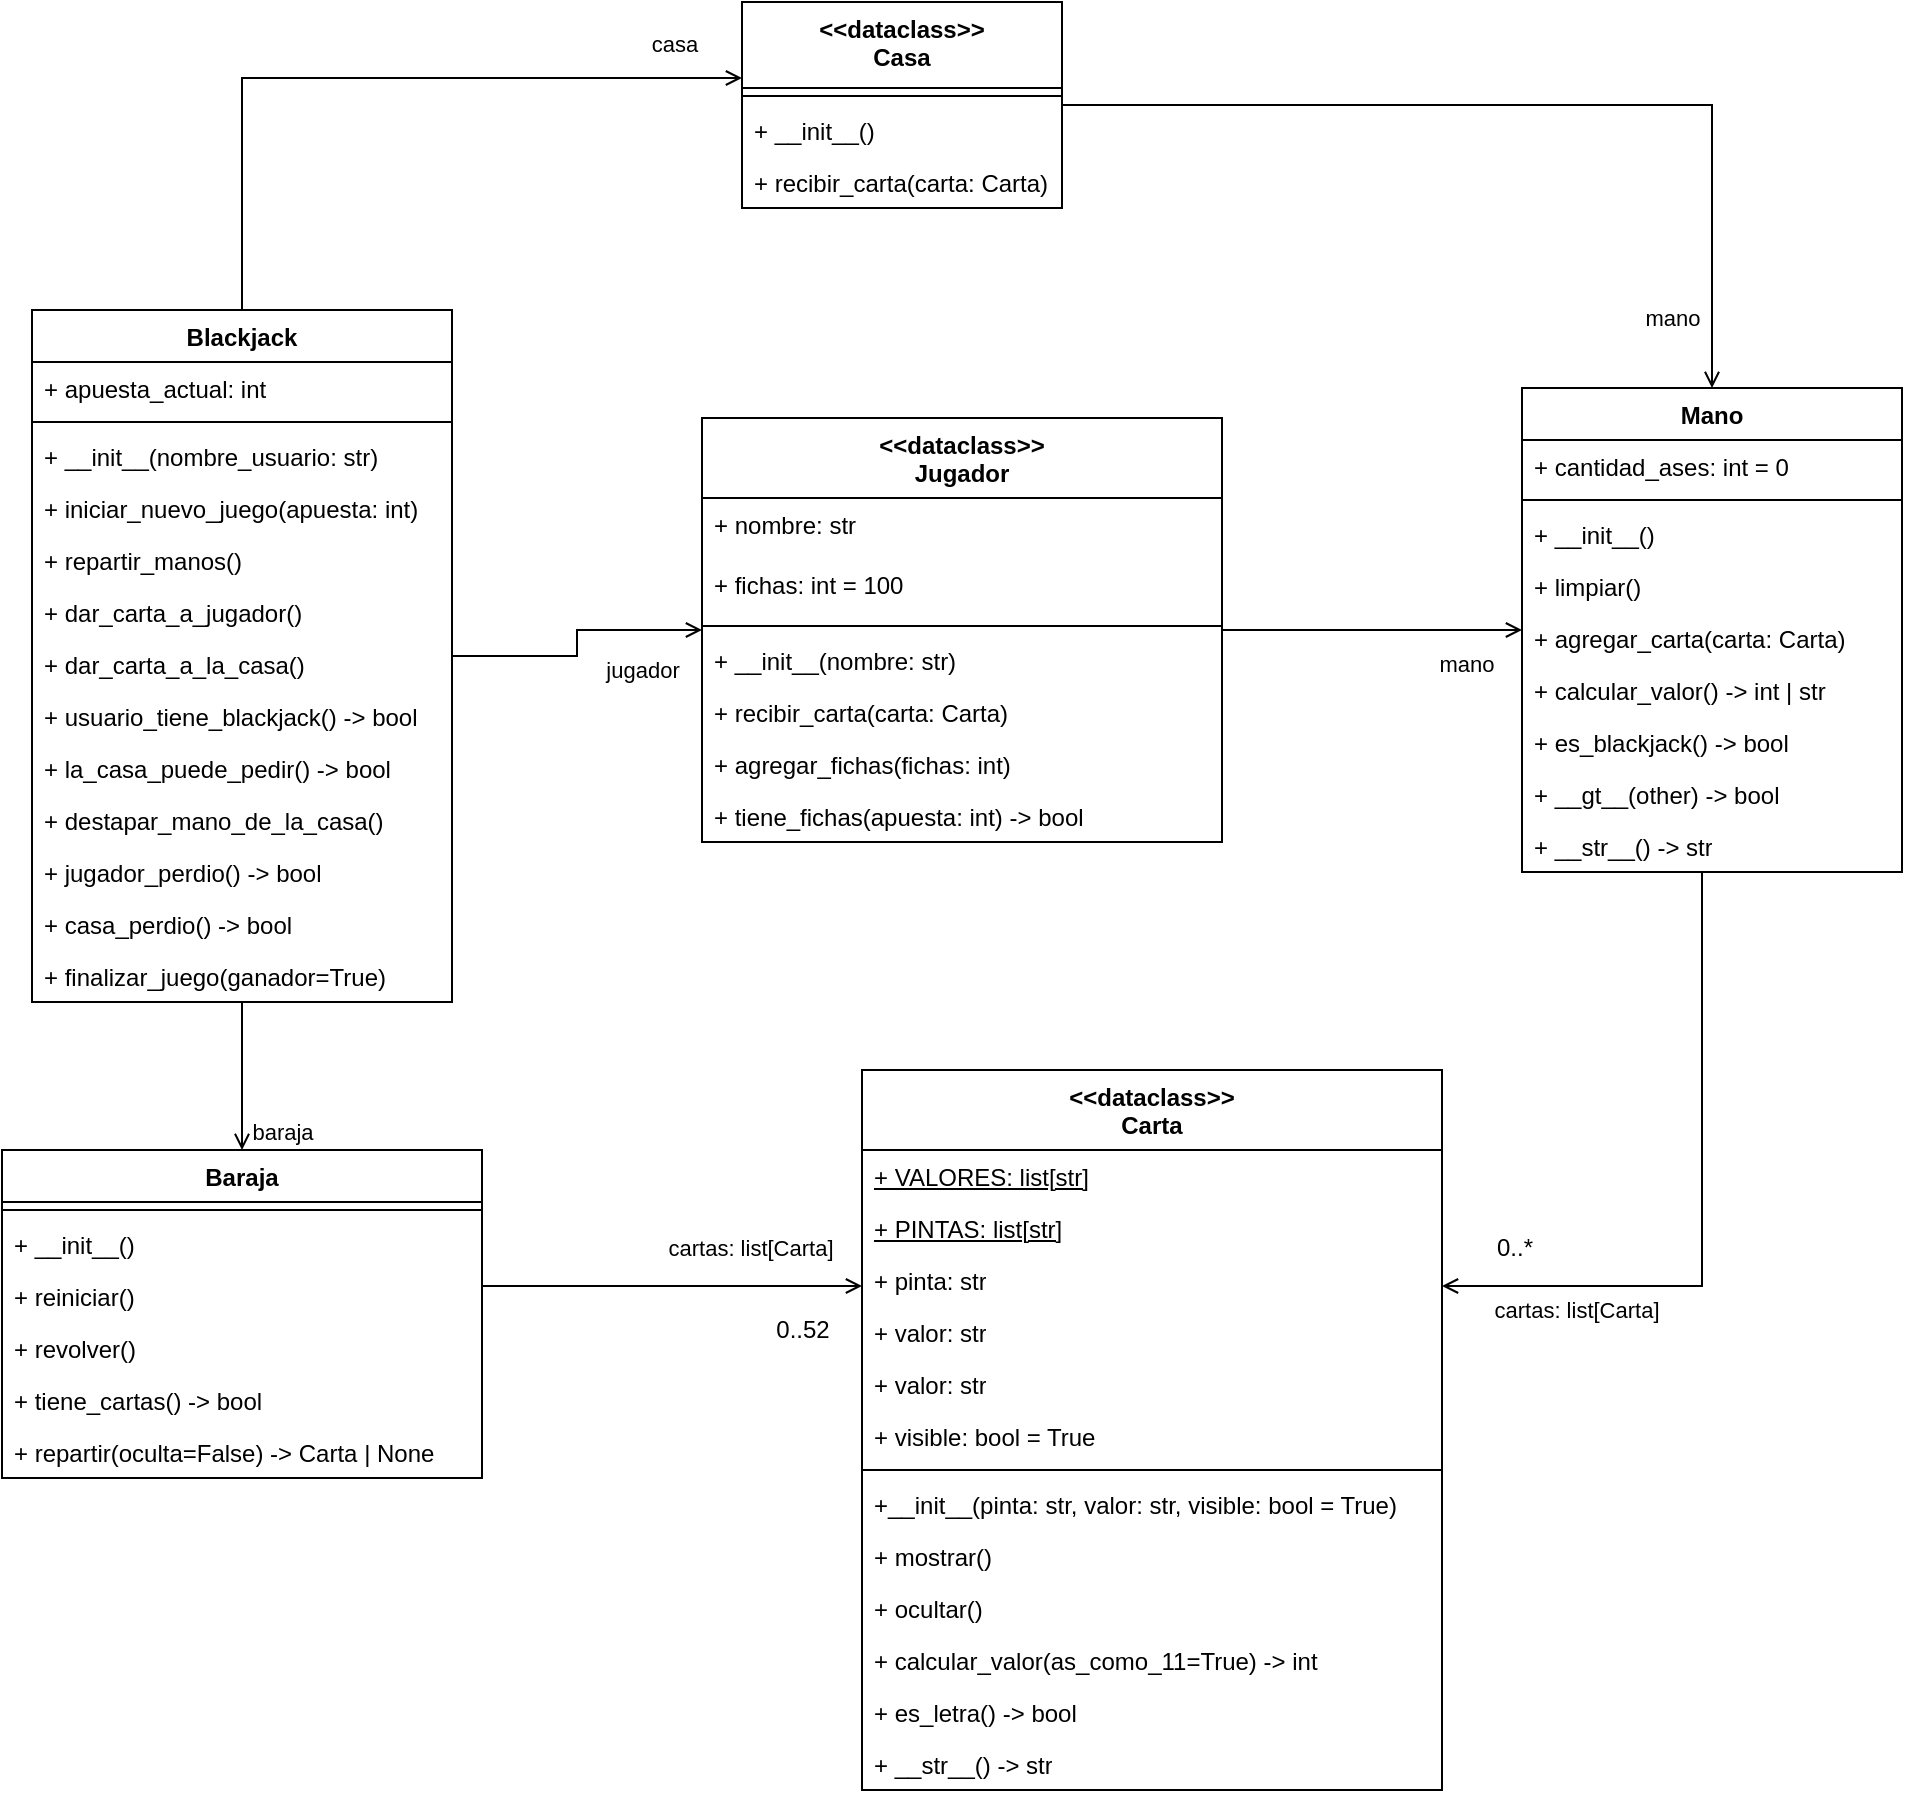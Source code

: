 <mxfile version="24.2.5" type="device">
  <diagram name="Página-1" id="NnsbypqBzd6G9GlHqCZR">
    <mxGraphModel dx="880" dy="434" grid="1" gridSize="10" guides="1" tooltips="1" connect="1" arrows="1" fold="1" page="1" pageScale="1" pageWidth="827" pageHeight="1169" math="0" shadow="0">
      <root>
        <mxCell id="0" />
        <mxCell id="1" parent="0" />
        <mxCell id="jDnyElf0SaKLWcMf6ee6-29" style="edgeStyle=orthogonalEdgeStyle;rounded=0;orthogonalLoop=1;jettySize=auto;html=1;endArrow=open;endFill=0;" parent="1" source="jDnyElf0SaKLWcMf6ee6-1" target="jDnyElf0SaKLWcMf6ee6-21" edge="1">
          <mxGeometry relative="1" as="geometry">
            <Array as="points">
              <mxPoint x="120" y="584" />
            </Array>
            <mxPoint x="360" y="610" as="targetPoint" />
          </mxGeometry>
        </mxCell>
        <mxCell id="jDnyElf0SaKLWcMf6ee6-43" value="casa" style="edgeLabel;html=1;align=center;verticalAlign=middle;resizable=0;points=[];" parent="jDnyElf0SaKLWcMf6ee6-29" vertex="1" connectable="0">
          <mxGeometry x="0.817" y="-1" relative="1" as="geometry">
            <mxPoint x="-1" y="-18" as="offset" />
          </mxGeometry>
        </mxCell>
        <mxCell id="jDnyElf0SaKLWcMf6ee6-30" style="edgeStyle=orthogonalEdgeStyle;rounded=0;orthogonalLoop=1;jettySize=auto;html=1;endArrow=open;endFill=0;" parent="1" source="jDnyElf0SaKLWcMf6ee6-1" target="jDnyElf0SaKLWcMf6ee6-5" edge="1">
          <mxGeometry relative="1" as="geometry" />
        </mxCell>
        <mxCell id="jDnyElf0SaKLWcMf6ee6-44" value="baraja" style="edgeLabel;html=1;align=center;verticalAlign=middle;resizable=0;points=[];" parent="jDnyElf0SaKLWcMf6ee6-30" vertex="1" connectable="0">
          <mxGeometry x="0.75" y="1" relative="1" as="geometry">
            <mxPoint x="19" as="offset" />
          </mxGeometry>
        </mxCell>
        <mxCell id="jDnyElf0SaKLWcMf6ee6-1" value="Blackjack" style="swimlane;fontStyle=1;align=center;verticalAlign=top;childLayout=stackLayout;horizontal=1;startSize=26;horizontalStack=0;resizeParent=1;resizeParentMax=0;resizeLast=0;collapsible=1;marginBottom=0;whiteSpace=wrap;html=1;" parent="1" vertex="1">
          <mxGeometry x="15" y="700" width="210" height="346" as="geometry" />
        </mxCell>
        <mxCell id="9VDKjk9aQQ7snorqVcyo-3" value="+ apuesta_actual: int" style="text;strokeColor=none;fillColor=none;align=left;verticalAlign=top;spacingLeft=4;spacingRight=4;overflow=hidden;rotatable=0;points=[[0,0.5],[1,0.5]];portConstraint=eastwest;whiteSpace=wrap;html=1;" vertex="1" parent="jDnyElf0SaKLWcMf6ee6-1">
          <mxGeometry y="26" width="210" height="26" as="geometry" />
        </mxCell>
        <mxCell id="jDnyElf0SaKLWcMf6ee6-3" value="" style="line;strokeWidth=1;fillColor=none;align=left;verticalAlign=middle;spacingTop=-1;spacingLeft=3;spacingRight=3;rotatable=0;labelPosition=right;points=[];portConstraint=eastwest;strokeColor=inherit;" parent="jDnyElf0SaKLWcMf6ee6-1" vertex="1">
          <mxGeometry y="52" width="210" height="8" as="geometry" />
        </mxCell>
        <mxCell id="9VDKjk9aQQ7snorqVcyo-6" value="+ __init__(nombre_usuario: str)" style="text;strokeColor=none;fillColor=none;align=left;verticalAlign=top;spacingLeft=4;spacingRight=4;overflow=hidden;rotatable=0;points=[[0,0.5],[1,0.5]];portConstraint=eastwest;whiteSpace=wrap;html=1;" vertex="1" parent="jDnyElf0SaKLWcMf6ee6-1">
          <mxGeometry y="60" width="210" height="26" as="geometry" />
        </mxCell>
        <mxCell id="pi4fLbRNom2jW7guezKN-27" value="+ iniciar_nuevo_juego(apuesta: int)" style="text;strokeColor=none;fillColor=none;align=left;verticalAlign=top;spacingLeft=4;spacingRight=4;overflow=hidden;rotatable=0;points=[[0,0.5],[1,0.5]];portConstraint=eastwest;whiteSpace=wrap;html=1;" parent="jDnyElf0SaKLWcMf6ee6-1" vertex="1">
          <mxGeometry y="86" width="210" height="26" as="geometry" />
        </mxCell>
        <mxCell id="pi4fLbRNom2jW7guezKN-28" value="+ repartir_manos()" style="text;strokeColor=none;fillColor=none;align=left;verticalAlign=top;spacingLeft=4;spacingRight=4;overflow=hidden;rotatable=0;points=[[0,0.5],[1,0.5]];portConstraint=eastwest;whiteSpace=wrap;html=1;" parent="jDnyElf0SaKLWcMf6ee6-1" vertex="1">
          <mxGeometry y="112" width="210" height="26" as="geometry" />
        </mxCell>
        <mxCell id="pi4fLbRNom2jW7guezKN-29" value="+ dar_carta_a_jugador()" style="text;strokeColor=none;fillColor=none;align=left;verticalAlign=top;spacingLeft=4;spacingRight=4;overflow=hidden;rotatable=0;points=[[0,0.5],[1,0.5]];portConstraint=eastwest;whiteSpace=wrap;html=1;" parent="jDnyElf0SaKLWcMf6ee6-1" vertex="1">
          <mxGeometry y="138" width="210" height="26" as="geometry" />
        </mxCell>
        <mxCell id="pi4fLbRNom2jW7guezKN-30" value="+ dar_carta_a_la_casa()" style="text;strokeColor=none;fillColor=none;align=left;verticalAlign=top;spacingLeft=4;spacingRight=4;overflow=hidden;rotatable=0;points=[[0,0.5],[1,0.5]];portConstraint=eastwest;whiteSpace=wrap;html=1;" parent="jDnyElf0SaKLWcMf6ee6-1" vertex="1">
          <mxGeometry y="164" width="210" height="26" as="geometry" />
        </mxCell>
        <mxCell id="pi4fLbRNom2jW7guezKN-31" value="+ usuario_tiene_blackjack() -&amp;gt; bool" style="text;strokeColor=none;fillColor=none;align=left;verticalAlign=top;spacingLeft=4;spacingRight=4;overflow=hidden;rotatable=0;points=[[0,0.5],[1,0.5]];portConstraint=eastwest;whiteSpace=wrap;html=1;" parent="jDnyElf0SaKLWcMf6ee6-1" vertex="1">
          <mxGeometry y="190" width="210" height="26" as="geometry" />
        </mxCell>
        <mxCell id="pi4fLbRNom2jW7guezKN-32" value="+ la_casa_puede_pedir() -&amp;gt; bool" style="text;strokeColor=none;fillColor=none;align=left;verticalAlign=top;spacingLeft=4;spacingRight=4;overflow=hidden;rotatable=0;points=[[0,0.5],[1,0.5]];portConstraint=eastwest;whiteSpace=wrap;html=1;" parent="jDnyElf0SaKLWcMf6ee6-1" vertex="1">
          <mxGeometry y="216" width="210" height="26" as="geometry" />
        </mxCell>
        <mxCell id="pi4fLbRNom2jW7guezKN-33" value="+ destapar_mano_de_la_casa()" style="text;strokeColor=none;fillColor=none;align=left;verticalAlign=top;spacingLeft=4;spacingRight=4;overflow=hidden;rotatable=0;points=[[0,0.5],[1,0.5]];portConstraint=eastwest;whiteSpace=wrap;html=1;" parent="jDnyElf0SaKLWcMf6ee6-1" vertex="1">
          <mxGeometry y="242" width="210" height="26" as="geometry" />
        </mxCell>
        <mxCell id="pi4fLbRNom2jW7guezKN-34" value="+ jugador_perdio() -&amp;gt; bool" style="text;strokeColor=none;fillColor=none;align=left;verticalAlign=top;spacingLeft=4;spacingRight=4;overflow=hidden;rotatable=0;points=[[0,0.5],[1,0.5]];portConstraint=eastwest;whiteSpace=wrap;html=1;" parent="jDnyElf0SaKLWcMf6ee6-1" vertex="1">
          <mxGeometry y="268" width="210" height="26" as="geometry" />
        </mxCell>
        <mxCell id="pi4fLbRNom2jW7guezKN-35" value="+ casa_perdio() -&amp;gt; bool" style="text;strokeColor=none;fillColor=none;align=left;verticalAlign=top;spacingLeft=4;spacingRight=4;overflow=hidden;rotatable=0;points=[[0,0.5],[1,0.5]];portConstraint=eastwest;whiteSpace=wrap;html=1;" parent="jDnyElf0SaKLWcMf6ee6-1" vertex="1">
          <mxGeometry y="294" width="210" height="26" as="geometry" />
        </mxCell>
        <mxCell id="9VDKjk9aQQ7snorqVcyo-10" value="+ finalizar_juego(ganador=True)" style="text;strokeColor=none;fillColor=none;align=left;verticalAlign=top;spacingLeft=4;spacingRight=4;overflow=hidden;rotatable=0;points=[[0,0.5],[1,0.5]];portConstraint=eastwest;whiteSpace=wrap;html=1;" vertex="1" parent="jDnyElf0SaKLWcMf6ee6-1">
          <mxGeometry y="320" width="210" height="26" as="geometry" />
        </mxCell>
        <mxCell id="jDnyElf0SaKLWcMf6ee6-34" style="edgeStyle=orthogonalEdgeStyle;rounded=0;orthogonalLoop=1;jettySize=auto;html=1;endArrow=open;endFill=0;" parent="1" source="jDnyElf0SaKLWcMf6ee6-5" target="jDnyElf0SaKLWcMf6ee6-13" edge="1">
          <mxGeometry relative="1" as="geometry">
            <Array as="points">
              <mxPoint x="290" y="1188" />
              <mxPoint x="290" y="1188" />
            </Array>
          </mxGeometry>
        </mxCell>
        <mxCell id="jDnyElf0SaKLWcMf6ee6-35" value="0..52" style="edgeLabel;html=1;align=center;verticalAlign=middle;resizable=0;points=[];fontSize=12;" parent="jDnyElf0SaKLWcMf6ee6-34" vertex="1" connectable="0">
          <mxGeometry x="0.706" y="1" relative="1" as="geometry">
            <mxPoint x="-2" y="23" as="offset" />
          </mxGeometry>
        </mxCell>
        <mxCell id="jDnyElf0SaKLWcMf6ee6-41" value="cartas: list[Carta]" style="edgeLabel;html=1;align=center;verticalAlign=middle;resizable=0;points=[];" parent="jDnyElf0SaKLWcMf6ee6-34" vertex="1" connectable="0">
          <mxGeometry x="0.685" relative="1" as="geometry">
            <mxPoint x="-26" y="-19" as="offset" />
          </mxGeometry>
        </mxCell>
        <mxCell id="jDnyElf0SaKLWcMf6ee6-5" value="Baraja" style="swimlane;fontStyle=1;align=center;verticalAlign=top;childLayout=stackLayout;horizontal=1;startSize=26;horizontalStack=0;resizeParent=1;resizeParentMax=0;resizeLast=0;collapsible=1;marginBottom=0;whiteSpace=wrap;html=1;" parent="1" vertex="1">
          <mxGeometry y="1120" width="240" height="164" as="geometry" />
        </mxCell>
        <mxCell id="jDnyElf0SaKLWcMf6ee6-7" value="" style="line;strokeWidth=1;fillColor=none;align=left;verticalAlign=middle;spacingTop=-1;spacingLeft=3;spacingRight=3;rotatable=0;labelPosition=right;points=[];portConstraint=eastwest;strokeColor=inherit;" parent="jDnyElf0SaKLWcMf6ee6-5" vertex="1">
          <mxGeometry y="26" width="240" height="8" as="geometry" />
        </mxCell>
        <mxCell id="9VDKjk9aQQ7snorqVcyo-2" value="+ __init__()" style="text;strokeColor=none;fillColor=none;align=left;verticalAlign=top;spacingLeft=4;spacingRight=4;overflow=hidden;rotatable=0;points=[[0,0.5],[1,0.5]];portConstraint=eastwest;whiteSpace=wrap;html=1;" vertex="1" parent="jDnyElf0SaKLWcMf6ee6-5">
          <mxGeometry y="34" width="240" height="26" as="geometry" />
        </mxCell>
        <mxCell id="pi4fLbRNom2jW7guezKN-7" value="+ reiniciar()" style="text;strokeColor=none;fillColor=none;align=left;verticalAlign=top;spacingLeft=4;spacingRight=4;overflow=hidden;rotatable=0;points=[[0,0.5],[1,0.5]];portConstraint=eastwest;whiteSpace=wrap;html=1;" parent="jDnyElf0SaKLWcMf6ee6-5" vertex="1">
          <mxGeometry y="60" width="240" height="26" as="geometry" />
        </mxCell>
        <mxCell id="pi4fLbRNom2jW7guezKN-8" value="+ revolver()" style="text;strokeColor=none;fillColor=none;align=left;verticalAlign=top;spacingLeft=4;spacingRight=4;overflow=hidden;rotatable=0;points=[[0,0.5],[1,0.5]];portConstraint=eastwest;whiteSpace=wrap;html=1;" parent="jDnyElf0SaKLWcMf6ee6-5" vertex="1">
          <mxGeometry y="86" width="240" height="26" as="geometry" />
        </mxCell>
        <mxCell id="pi4fLbRNom2jW7guezKN-9" value="+ tiene_cartas() -&amp;gt; bool" style="text;strokeColor=none;fillColor=none;align=left;verticalAlign=top;spacingLeft=4;spacingRight=4;overflow=hidden;rotatable=0;points=[[0,0.5],[1,0.5]];portConstraint=eastwest;whiteSpace=wrap;html=1;" parent="jDnyElf0SaKLWcMf6ee6-5" vertex="1">
          <mxGeometry y="112" width="240" height="26" as="geometry" />
        </mxCell>
        <mxCell id="pi4fLbRNom2jW7guezKN-10" value="+ repartir(oculta=False) -&amp;gt; Carta | None" style="text;strokeColor=none;fillColor=none;align=left;verticalAlign=top;spacingLeft=4;spacingRight=4;overflow=hidden;rotatable=0;points=[[0,0.5],[1,0.5]];portConstraint=eastwest;whiteSpace=wrap;html=1;" parent="jDnyElf0SaKLWcMf6ee6-5" vertex="1">
          <mxGeometry y="138" width="240" height="26" as="geometry" />
        </mxCell>
        <mxCell id="jDnyElf0SaKLWcMf6ee6-32" style="edgeStyle=orthogonalEdgeStyle;rounded=0;orthogonalLoop=1;jettySize=auto;html=1;entryX=0;entryY=0.5;entryDx=0;entryDy=0;endArrow=open;endFill=0;" parent="1" source="jDnyElf0SaKLWcMf6ee6-9" target="jDnyElf0SaKLWcMf6ee6-17" edge="1">
          <mxGeometry relative="1" as="geometry" />
        </mxCell>
        <mxCell id="jDnyElf0SaKLWcMf6ee6-38" value="mano" style="edgeLabel;html=1;align=center;verticalAlign=middle;resizable=0;points=[];" parent="jDnyElf0SaKLWcMf6ee6-32" vertex="1" connectable="0">
          <mxGeometry x="0.608" relative="1" as="geometry">
            <mxPoint x="1" y="17" as="offset" />
          </mxGeometry>
        </mxCell>
        <mxCell id="jDnyElf0SaKLWcMf6ee6-9" value="&lt;div&gt;&amp;lt;&amp;lt;dataclass&amp;gt;&amp;gt;&lt;/div&gt;Jugador" style="swimlane;fontStyle=1;align=center;verticalAlign=top;childLayout=stackLayout;horizontal=1;startSize=40;horizontalStack=0;resizeParent=1;resizeParentMax=0;resizeLast=0;collapsible=1;marginBottom=0;whiteSpace=wrap;html=1;" parent="1" vertex="1">
          <mxGeometry x="350" y="754" width="260" height="212" as="geometry" />
        </mxCell>
        <mxCell id="jDnyElf0SaKLWcMf6ee6-25" value="+ nombre: str" style="text;strokeColor=none;fillColor=none;align=left;verticalAlign=top;spacingLeft=4;spacingRight=4;overflow=hidden;rotatable=0;points=[[0,0.5],[1,0.5]];portConstraint=eastwest;whiteSpace=wrap;html=1;" parent="jDnyElf0SaKLWcMf6ee6-9" vertex="1">
          <mxGeometry y="40" width="260" height="30" as="geometry" />
        </mxCell>
        <mxCell id="jDnyElf0SaKLWcMf6ee6-10" value="+ fichas: int = 100" style="text;strokeColor=none;fillColor=none;align=left;verticalAlign=top;spacingLeft=4;spacingRight=4;overflow=hidden;rotatable=0;points=[[0,0.5],[1,0.5]];portConstraint=eastwest;whiteSpace=wrap;html=1;" parent="jDnyElf0SaKLWcMf6ee6-9" vertex="1">
          <mxGeometry y="70" width="260" height="30" as="geometry" />
        </mxCell>
        <mxCell id="jDnyElf0SaKLWcMf6ee6-11" value="" style="line;strokeWidth=1;fillColor=none;align=left;verticalAlign=middle;spacingTop=-1;spacingLeft=3;spacingRight=3;rotatable=0;labelPosition=right;points=[];portConstraint=eastwest;strokeColor=inherit;" parent="jDnyElf0SaKLWcMf6ee6-9" vertex="1">
          <mxGeometry y="100" width="260" height="8" as="geometry" />
        </mxCell>
        <mxCell id="pi4fLbRNom2jW7guezKN-20" value="+ __init__(nombre: str)" style="text;strokeColor=none;fillColor=none;align=left;verticalAlign=top;spacingLeft=4;spacingRight=4;overflow=hidden;rotatable=0;points=[[0,0.5],[1,0.5]];portConstraint=eastwest;whiteSpace=wrap;html=1;" parent="jDnyElf0SaKLWcMf6ee6-9" vertex="1">
          <mxGeometry y="108" width="260" height="26" as="geometry" />
        </mxCell>
        <mxCell id="pi4fLbRNom2jW7guezKN-19" value="+ recibir_carta(carta: Carta)" style="text;strokeColor=none;fillColor=none;align=left;verticalAlign=top;spacingLeft=4;spacingRight=4;overflow=hidden;rotatable=0;points=[[0,0.5],[1,0.5]];portConstraint=eastwest;whiteSpace=wrap;html=1;" parent="jDnyElf0SaKLWcMf6ee6-9" vertex="1">
          <mxGeometry y="134" width="260" height="26" as="geometry" />
        </mxCell>
        <mxCell id="9VDKjk9aQQ7snorqVcyo-4" value="+ agregar_fichas(fichas: int)" style="text;strokeColor=none;fillColor=none;align=left;verticalAlign=top;spacingLeft=4;spacingRight=4;overflow=hidden;rotatable=0;points=[[0,0.5],[1,0.5]];portConstraint=eastwest;whiteSpace=wrap;html=1;" vertex="1" parent="jDnyElf0SaKLWcMf6ee6-9">
          <mxGeometry y="160" width="260" height="26" as="geometry" />
        </mxCell>
        <mxCell id="9VDKjk9aQQ7snorqVcyo-5" value="+ tiene_fichas(apuesta: int) -&amp;gt; bool" style="text;strokeColor=none;fillColor=none;align=left;verticalAlign=top;spacingLeft=4;spacingRight=4;overflow=hidden;rotatable=0;points=[[0,0.5],[1,0.5]];portConstraint=eastwest;whiteSpace=wrap;html=1;" vertex="1" parent="jDnyElf0SaKLWcMf6ee6-9">
          <mxGeometry y="186" width="260" height="26" as="geometry" />
        </mxCell>
        <mxCell id="jDnyElf0SaKLWcMf6ee6-13" value="&lt;div&gt;&amp;lt;&amp;lt;dataclass&amp;gt;&amp;gt;&lt;/div&gt;Carta" style="swimlane;fontStyle=1;align=center;verticalAlign=top;childLayout=stackLayout;horizontal=1;startSize=40;horizontalStack=0;resizeParent=1;resizeParentMax=0;resizeLast=0;collapsible=1;marginBottom=0;whiteSpace=wrap;html=1;" parent="1" vertex="1">
          <mxGeometry x="430" y="1080" width="290" height="360" as="geometry" />
        </mxCell>
        <mxCell id="9VDKjk9aQQ7snorqVcyo-7" value="+ VALORES: list[str]" style="text;strokeColor=none;fillColor=none;align=left;verticalAlign=top;spacingLeft=4;spacingRight=4;overflow=hidden;rotatable=0;points=[[0,0.5],[1,0.5]];portConstraint=eastwest;whiteSpace=wrap;html=1;fontStyle=4" vertex="1" parent="jDnyElf0SaKLWcMf6ee6-13">
          <mxGeometry y="40" width="290" height="26" as="geometry" />
        </mxCell>
        <mxCell id="9VDKjk9aQQ7snorqVcyo-8" value="+ PINTAS: list[str]" style="text;strokeColor=none;fillColor=none;align=left;verticalAlign=top;spacingLeft=4;spacingRight=4;overflow=hidden;rotatable=0;points=[[0,0.5],[1,0.5]];portConstraint=eastwest;whiteSpace=wrap;html=1;fontStyle=4" vertex="1" parent="jDnyElf0SaKLWcMf6ee6-13">
          <mxGeometry y="66" width="290" height="26" as="geometry" />
        </mxCell>
        <mxCell id="jDnyElf0SaKLWcMf6ee6-14" value="+ pinta: str" style="text;strokeColor=none;fillColor=none;align=left;verticalAlign=top;spacingLeft=4;spacingRight=4;overflow=hidden;rotatable=0;points=[[0,0.5],[1,0.5]];portConstraint=eastwest;whiteSpace=wrap;html=1;" parent="jDnyElf0SaKLWcMf6ee6-13" vertex="1">
          <mxGeometry y="92" width="290" height="26" as="geometry" />
        </mxCell>
        <mxCell id="9VDKjk9aQQ7snorqVcyo-9" value="+ valor: str" style="text;strokeColor=none;fillColor=none;align=left;verticalAlign=top;spacingLeft=4;spacingRight=4;overflow=hidden;rotatable=0;points=[[0,0.5],[1,0.5]];portConstraint=eastwest;whiteSpace=wrap;html=1;" vertex="1" parent="jDnyElf0SaKLWcMf6ee6-13">
          <mxGeometry y="118" width="290" height="26" as="geometry" />
        </mxCell>
        <mxCell id="jDnyElf0SaKLWcMf6ee6-26" value="+ valor: str" style="text;strokeColor=none;fillColor=none;align=left;verticalAlign=top;spacingLeft=4;spacingRight=4;overflow=hidden;rotatable=0;points=[[0,0.5],[1,0.5]];portConstraint=eastwest;whiteSpace=wrap;html=1;" parent="jDnyElf0SaKLWcMf6ee6-13" vertex="1">
          <mxGeometry y="144" width="290" height="26" as="geometry" />
        </mxCell>
        <mxCell id="9VDKjk9aQQ7snorqVcyo-1" value="+ visible: bool = True" style="text;strokeColor=none;fillColor=none;align=left;verticalAlign=top;spacingLeft=4;spacingRight=4;overflow=hidden;rotatable=0;points=[[0,0.5],[1,0.5]];portConstraint=eastwest;whiteSpace=wrap;html=1;" vertex="1" parent="jDnyElf0SaKLWcMf6ee6-13">
          <mxGeometry y="170" width="290" height="26" as="geometry" />
        </mxCell>
        <mxCell id="jDnyElf0SaKLWcMf6ee6-15" value="" style="line;strokeWidth=1;fillColor=none;align=left;verticalAlign=middle;spacingTop=-1;spacingLeft=3;spacingRight=3;rotatable=0;labelPosition=right;points=[];portConstraint=eastwest;strokeColor=inherit;" parent="jDnyElf0SaKLWcMf6ee6-13" vertex="1">
          <mxGeometry y="196" width="290" height="8" as="geometry" />
        </mxCell>
        <mxCell id="pi4fLbRNom2jW7guezKN-5" value="+__init__(pinta: str, valor: str, visible: bool = True)" style="text;strokeColor=none;fillColor=none;align=left;verticalAlign=top;spacingLeft=4;spacingRight=4;overflow=hidden;rotatable=0;points=[[0,0.5],[1,0.5]];portConstraint=eastwest;whiteSpace=wrap;html=1;" parent="jDnyElf0SaKLWcMf6ee6-13" vertex="1">
          <mxGeometry y="204" width="290" height="26" as="geometry" />
        </mxCell>
        <mxCell id="pi4fLbRNom2jW7guezKN-1" value="+ mostrar()" style="text;strokeColor=none;fillColor=none;align=left;verticalAlign=top;spacingLeft=4;spacingRight=4;overflow=hidden;rotatable=0;points=[[0,0.5],[1,0.5]];portConstraint=eastwest;whiteSpace=wrap;html=1;" parent="jDnyElf0SaKLWcMf6ee6-13" vertex="1">
          <mxGeometry y="230" width="290" height="26" as="geometry" />
        </mxCell>
        <mxCell id="pi4fLbRNom2jW7guezKN-2" value="+ ocultar()" style="text;strokeColor=none;fillColor=none;align=left;verticalAlign=top;spacingLeft=4;spacingRight=4;overflow=hidden;rotatable=0;points=[[0,0.5],[1,0.5]];portConstraint=eastwest;whiteSpace=wrap;html=1;" parent="jDnyElf0SaKLWcMf6ee6-13" vertex="1">
          <mxGeometry y="256" width="290" height="26" as="geometry" />
        </mxCell>
        <mxCell id="pi4fLbRNom2jW7guezKN-3" value="+ calcular_valor(as_como_11=True) -&amp;gt; int" style="text;strokeColor=none;fillColor=none;align=left;verticalAlign=top;spacingLeft=4;spacingRight=4;overflow=hidden;rotatable=0;points=[[0,0.5],[1,0.5]];portConstraint=eastwest;whiteSpace=wrap;html=1;" parent="jDnyElf0SaKLWcMf6ee6-13" vertex="1">
          <mxGeometry y="282" width="290" height="26" as="geometry" />
        </mxCell>
        <mxCell id="pi4fLbRNom2jW7guezKN-4" value="+ es_letra() -&amp;gt; bool" style="text;strokeColor=none;fillColor=none;align=left;verticalAlign=top;spacingLeft=4;spacingRight=4;overflow=hidden;rotatable=0;points=[[0,0.5],[1,0.5]];portConstraint=eastwest;whiteSpace=wrap;html=1;" parent="jDnyElf0SaKLWcMf6ee6-13" vertex="1">
          <mxGeometry y="308" width="290" height="26" as="geometry" />
        </mxCell>
        <mxCell id="pi4fLbRNom2jW7guezKN-6" value="+ __str__() -&amp;gt; str" style="text;strokeColor=none;fillColor=none;align=left;verticalAlign=top;spacingLeft=4;spacingRight=4;overflow=hidden;rotatable=0;points=[[0,0.5],[1,0.5]];portConstraint=eastwest;whiteSpace=wrap;html=1;" parent="jDnyElf0SaKLWcMf6ee6-13" vertex="1">
          <mxGeometry y="334" width="290" height="26" as="geometry" />
        </mxCell>
        <mxCell id="jDnyElf0SaKLWcMf6ee6-33" style="edgeStyle=orthogonalEdgeStyle;rounded=0;orthogonalLoop=1;jettySize=auto;html=1;endArrow=open;endFill=0;" parent="1" source="jDnyElf0SaKLWcMf6ee6-17" target="jDnyElf0SaKLWcMf6ee6-13" edge="1">
          <mxGeometry relative="1" as="geometry">
            <Array as="points">
              <mxPoint x="850" y="1188" />
            </Array>
          </mxGeometry>
        </mxCell>
        <mxCell id="jDnyElf0SaKLWcMf6ee6-36" value="0..*" style="edgeLabel;html=1;align=center;verticalAlign=middle;resizable=0;points=[];fontSize=12;" parent="jDnyElf0SaKLWcMf6ee6-33" vertex="1" connectable="0">
          <mxGeometry x="0.878" y="1" relative="1" as="geometry">
            <mxPoint x="15" y="-20" as="offset" />
          </mxGeometry>
        </mxCell>
        <mxCell id="jDnyElf0SaKLWcMf6ee6-40" value="cartas: list[Carta]" style="edgeLabel;html=1;align=center;verticalAlign=middle;resizable=0;points=[];" parent="jDnyElf0SaKLWcMf6ee6-33" vertex="1" connectable="0">
          <mxGeometry x="0.86" y="-1" relative="1" as="geometry">
            <mxPoint x="43" y="13" as="offset" />
          </mxGeometry>
        </mxCell>
        <mxCell id="jDnyElf0SaKLWcMf6ee6-17" value="Mano" style="swimlane;fontStyle=1;align=center;verticalAlign=top;childLayout=stackLayout;horizontal=1;startSize=26;horizontalStack=0;resizeParent=1;resizeParentMax=0;resizeLast=0;collapsible=1;marginBottom=0;whiteSpace=wrap;html=1;" parent="1" vertex="1">
          <mxGeometry x="760" y="739" width="190" height="242" as="geometry" />
        </mxCell>
        <mxCell id="pi4fLbRNom2jW7guezKN-11" value="+ cantidad_ases: int = 0" style="text;strokeColor=none;fillColor=none;align=left;verticalAlign=top;spacingLeft=4;spacingRight=4;overflow=hidden;rotatable=0;points=[[0,0.5],[1,0.5]];portConstraint=eastwest;whiteSpace=wrap;html=1;" parent="jDnyElf0SaKLWcMf6ee6-17" vertex="1">
          <mxGeometry y="26" width="190" height="26" as="geometry" />
        </mxCell>
        <mxCell id="jDnyElf0SaKLWcMf6ee6-19" value="" style="line;strokeWidth=1;fillColor=none;align=left;verticalAlign=middle;spacingTop=-1;spacingLeft=3;spacingRight=3;rotatable=0;labelPosition=right;points=[];portConstraint=eastwest;strokeColor=inherit;" parent="jDnyElf0SaKLWcMf6ee6-17" vertex="1">
          <mxGeometry y="52" width="190" height="8" as="geometry" />
        </mxCell>
        <mxCell id="pi4fLbRNom2jW7guezKN-13" value="+ __init__()" style="text;strokeColor=none;fillColor=none;align=left;verticalAlign=top;spacingLeft=4;spacingRight=4;overflow=hidden;rotatable=0;points=[[0,0.5],[1,0.5]];portConstraint=eastwest;whiteSpace=wrap;html=1;" parent="jDnyElf0SaKLWcMf6ee6-17" vertex="1">
          <mxGeometry y="60" width="190" height="26" as="geometry" />
        </mxCell>
        <mxCell id="pi4fLbRNom2jW7guezKN-12" value="+ limpiar()" style="text;strokeColor=none;fillColor=none;align=left;verticalAlign=top;spacingLeft=4;spacingRight=4;overflow=hidden;rotatable=0;points=[[0,0.5],[1,0.5]];portConstraint=eastwest;whiteSpace=wrap;html=1;" parent="jDnyElf0SaKLWcMf6ee6-17" vertex="1">
          <mxGeometry y="86" width="190" height="26" as="geometry" />
        </mxCell>
        <mxCell id="pi4fLbRNom2jW7guezKN-14" value="+ agregar_carta(carta: Carta)" style="text;strokeColor=none;fillColor=none;align=left;verticalAlign=top;spacingLeft=4;spacingRight=4;overflow=hidden;rotatable=0;points=[[0,0.5],[1,0.5]];portConstraint=eastwest;whiteSpace=wrap;html=1;" parent="jDnyElf0SaKLWcMf6ee6-17" vertex="1">
          <mxGeometry y="112" width="190" height="26" as="geometry" />
        </mxCell>
        <mxCell id="pi4fLbRNom2jW7guezKN-15" value="+ calcular_valor() -&amp;gt; int | str" style="text;strokeColor=none;fillColor=none;align=left;verticalAlign=top;spacingLeft=4;spacingRight=4;overflow=hidden;rotatable=0;points=[[0,0.5],[1,0.5]];portConstraint=eastwest;whiteSpace=wrap;html=1;" parent="jDnyElf0SaKLWcMf6ee6-17" vertex="1">
          <mxGeometry y="138" width="190" height="26" as="geometry" />
        </mxCell>
        <mxCell id="pi4fLbRNom2jW7guezKN-17" value="+ es_blackjack() -&amp;gt; bool" style="text;strokeColor=none;fillColor=none;align=left;verticalAlign=top;spacingLeft=4;spacingRight=4;overflow=hidden;rotatable=0;points=[[0,0.5],[1,0.5]];portConstraint=eastwest;whiteSpace=wrap;html=1;" parent="jDnyElf0SaKLWcMf6ee6-17" vertex="1">
          <mxGeometry y="164" width="190" height="26" as="geometry" />
        </mxCell>
        <mxCell id="pi4fLbRNom2jW7guezKN-16" value="+ __gt__(other) -&amp;gt; bool" style="text;strokeColor=none;fillColor=none;align=left;verticalAlign=top;spacingLeft=4;spacingRight=4;overflow=hidden;rotatable=0;points=[[0,0.5],[1,0.5]];portConstraint=eastwest;whiteSpace=wrap;html=1;" parent="jDnyElf0SaKLWcMf6ee6-17" vertex="1">
          <mxGeometry y="190" width="190" height="26" as="geometry" />
        </mxCell>
        <mxCell id="pi4fLbRNom2jW7guezKN-18" value="+ __str__() -&amp;gt; str" style="text;strokeColor=none;fillColor=none;align=left;verticalAlign=top;spacingLeft=4;spacingRight=4;overflow=hidden;rotatable=0;points=[[0,0.5],[1,0.5]];portConstraint=eastwest;whiteSpace=wrap;html=1;" parent="jDnyElf0SaKLWcMf6ee6-17" vertex="1">
          <mxGeometry y="216" width="190" height="26" as="geometry" />
        </mxCell>
        <mxCell id="jDnyElf0SaKLWcMf6ee6-31" style="edgeStyle=orthogonalEdgeStyle;rounded=0;orthogonalLoop=1;jettySize=auto;html=1;entryX=0.5;entryY=0;entryDx=0;entryDy=0;endArrow=open;endFill=0;" parent="1" source="jDnyElf0SaKLWcMf6ee6-21" target="jDnyElf0SaKLWcMf6ee6-17" edge="1">
          <mxGeometry relative="1" as="geometry" />
        </mxCell>
        <mxCell id="jDnyElf0SaKLWcMf6ee6-37" value="mano" style="edgeLabel;html=1;align=center;verticalAlign=middle;resizable=0;points=[];" parent="jDnyElf0SaKLWcMf6ee6-31" vertex="1" connectable="0">
          <mxGeometry x="0.868" y="2" relative="1" as="geometry">
            <mxPoint x="-22" y="-4" as="offset" />
          </mxGeometry>
        </mxCell>
        <mxCell id="jDnyElf0SaKLWcMf6ee6-21" value="&lt;div&gt;&amp;lt;&amp;lt;dataclass&amp;gt;&amp;gt;&lt;/div&gt;Casa" style="swimlane;fontStyle=1;align=center;verticalAlign=top;childLayout=stackLayout;horizontal=1;startSize=43;horizontalStack=0;resizeParent=1;resizeParentMax=0;resizeLast=0;collapsible=1;marginBottom=0;whiteSpace=wrap;html=1;" parent="1" vertex="1">
          <mxGeometry x="370" y="546" width="160" height="103" as="geometry" />
        </mxCell>
        <mxCell id="jDnyElf0SaKLWcMf6ee6-23" value="" style="line;strokeWidth=1;fillColor=none;align=left;verticalAlign=middle;spacingTop=-1;spacingLeft=3;spacingRight=3;rotatable=0;labelPosition=right;points=[];portConstraint=eastwest;strokeColor=inherit;" parent="jDnyElf0SaKLWcMf6ee6-21" vertex="1">
          <mxGeometry y="43" width="160" height="8" as="geometry" />
        </mxCell>
        <mxCell id="pi4fLbRNom2jW7guezKN-22" value="+ __init__()" style="text;strokeColor=none;fillColor=none;align=left;verticalAlign=top;spacingLeft=4;spacingRight=4;overflow=hidden;rotatable=0;points=[[0,0.5],[1,0.5]];portConstraint=eastwest;whiteSpace=wrap;html=1;" parent="jDnyElf0SaKLWcMf6ee6-21" vertex="1">
          <mxGeometry y="51" width="160" height="26" as="geometry" />
        </mxCell>
        <mxCell id="pi4fLbRNom2jW7guezKN-21" value="+ recibir_carta(carta: Carta)" style="text;strokeColor=none;fillColor=none;align=left;verticalAlign=top;spacingLeft=4;spacingRight=4;overflow=hidden;rotatable=0;points=[[0,0.5],[1,0.5]];portConstraint=eastwest;whiteSpace=wrap;html=1;" parent="jDnyElf0SaKLWcMf6ee6-21" vertex="1">
          <mxGeometry y="77" width="160" height="26" as="geometry" />
        </mxCell>
        <mxCell id="pi4fLbRNom2jW7guezKN-24" style="edgeStyle=orthogonalEdgeStyle;rounded=0;orthogonalLoop=1;jettySize=auto;html=1;endArrow=open;endFill=0;exitX=1;exitY=0.5;exitDx=0;exitDy=0;" parent="1" source="jDnyElf0SaKLWcMf6ee6-1" target="jDnyElf0SaKLWcMf6ee6-9" edge="1">
          <mxGeometry relative="1" as="geometry">
            <mxPoint x="220" y="790" as="sourcePoint" />
            <mxPoint x="310" y="907" as="targetPoint" />
            <Array as="points" />
          </mxGeometry>
        </mxCell>
        <mxCell id="pi4fLbRNom2jW7guezKN-26" value="jugador" style="edgeLabel;html=1;align=center;verticalAlign=middle;resizable=0;points=[];" parent="pi4fLbRNom2jW7guezKN-24" vertex="1" connectable="0">
          <mxGeometry x="0.685" relative="1" as="geometry">
            <mxPoint x="-9" y="20" as="offset" />
          </mxGeometry>
        </mxCell>
      </root>
    </mxGraphModel>
  </diagram>
</mxfile>
